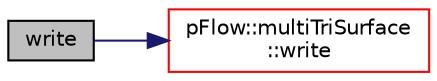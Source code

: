 digraph "write"
{
 // LATEX_PDF_SIZE
  edge [fontname="Helvetica",fontsize="10",labelfontname="Helvetica",labelfontsize="10"];
  node [fontname="Helvetica",fontsize="10",shape=record];
  rankdir="LR";
  Node1 [label="write",height=0.2,width=0.4,color="black", fillcolor="grey75", style="filled", fontcolor="black",tooltip="write"];
  Node1 -> Node2 [color="midnightblue",fontsize="10",style="solid",fontname="Helvetica"];
  Node2 [label="pFlow::multiTriSurface\l::write",height=0.2,width=0.4,color="red", fillcolor="white", style="filled",URL="$classpFlow_1_1multiTriSurface.html#ab3738b20dfa25d66228f6a7571d97aa0",tooltip=" "];
}
